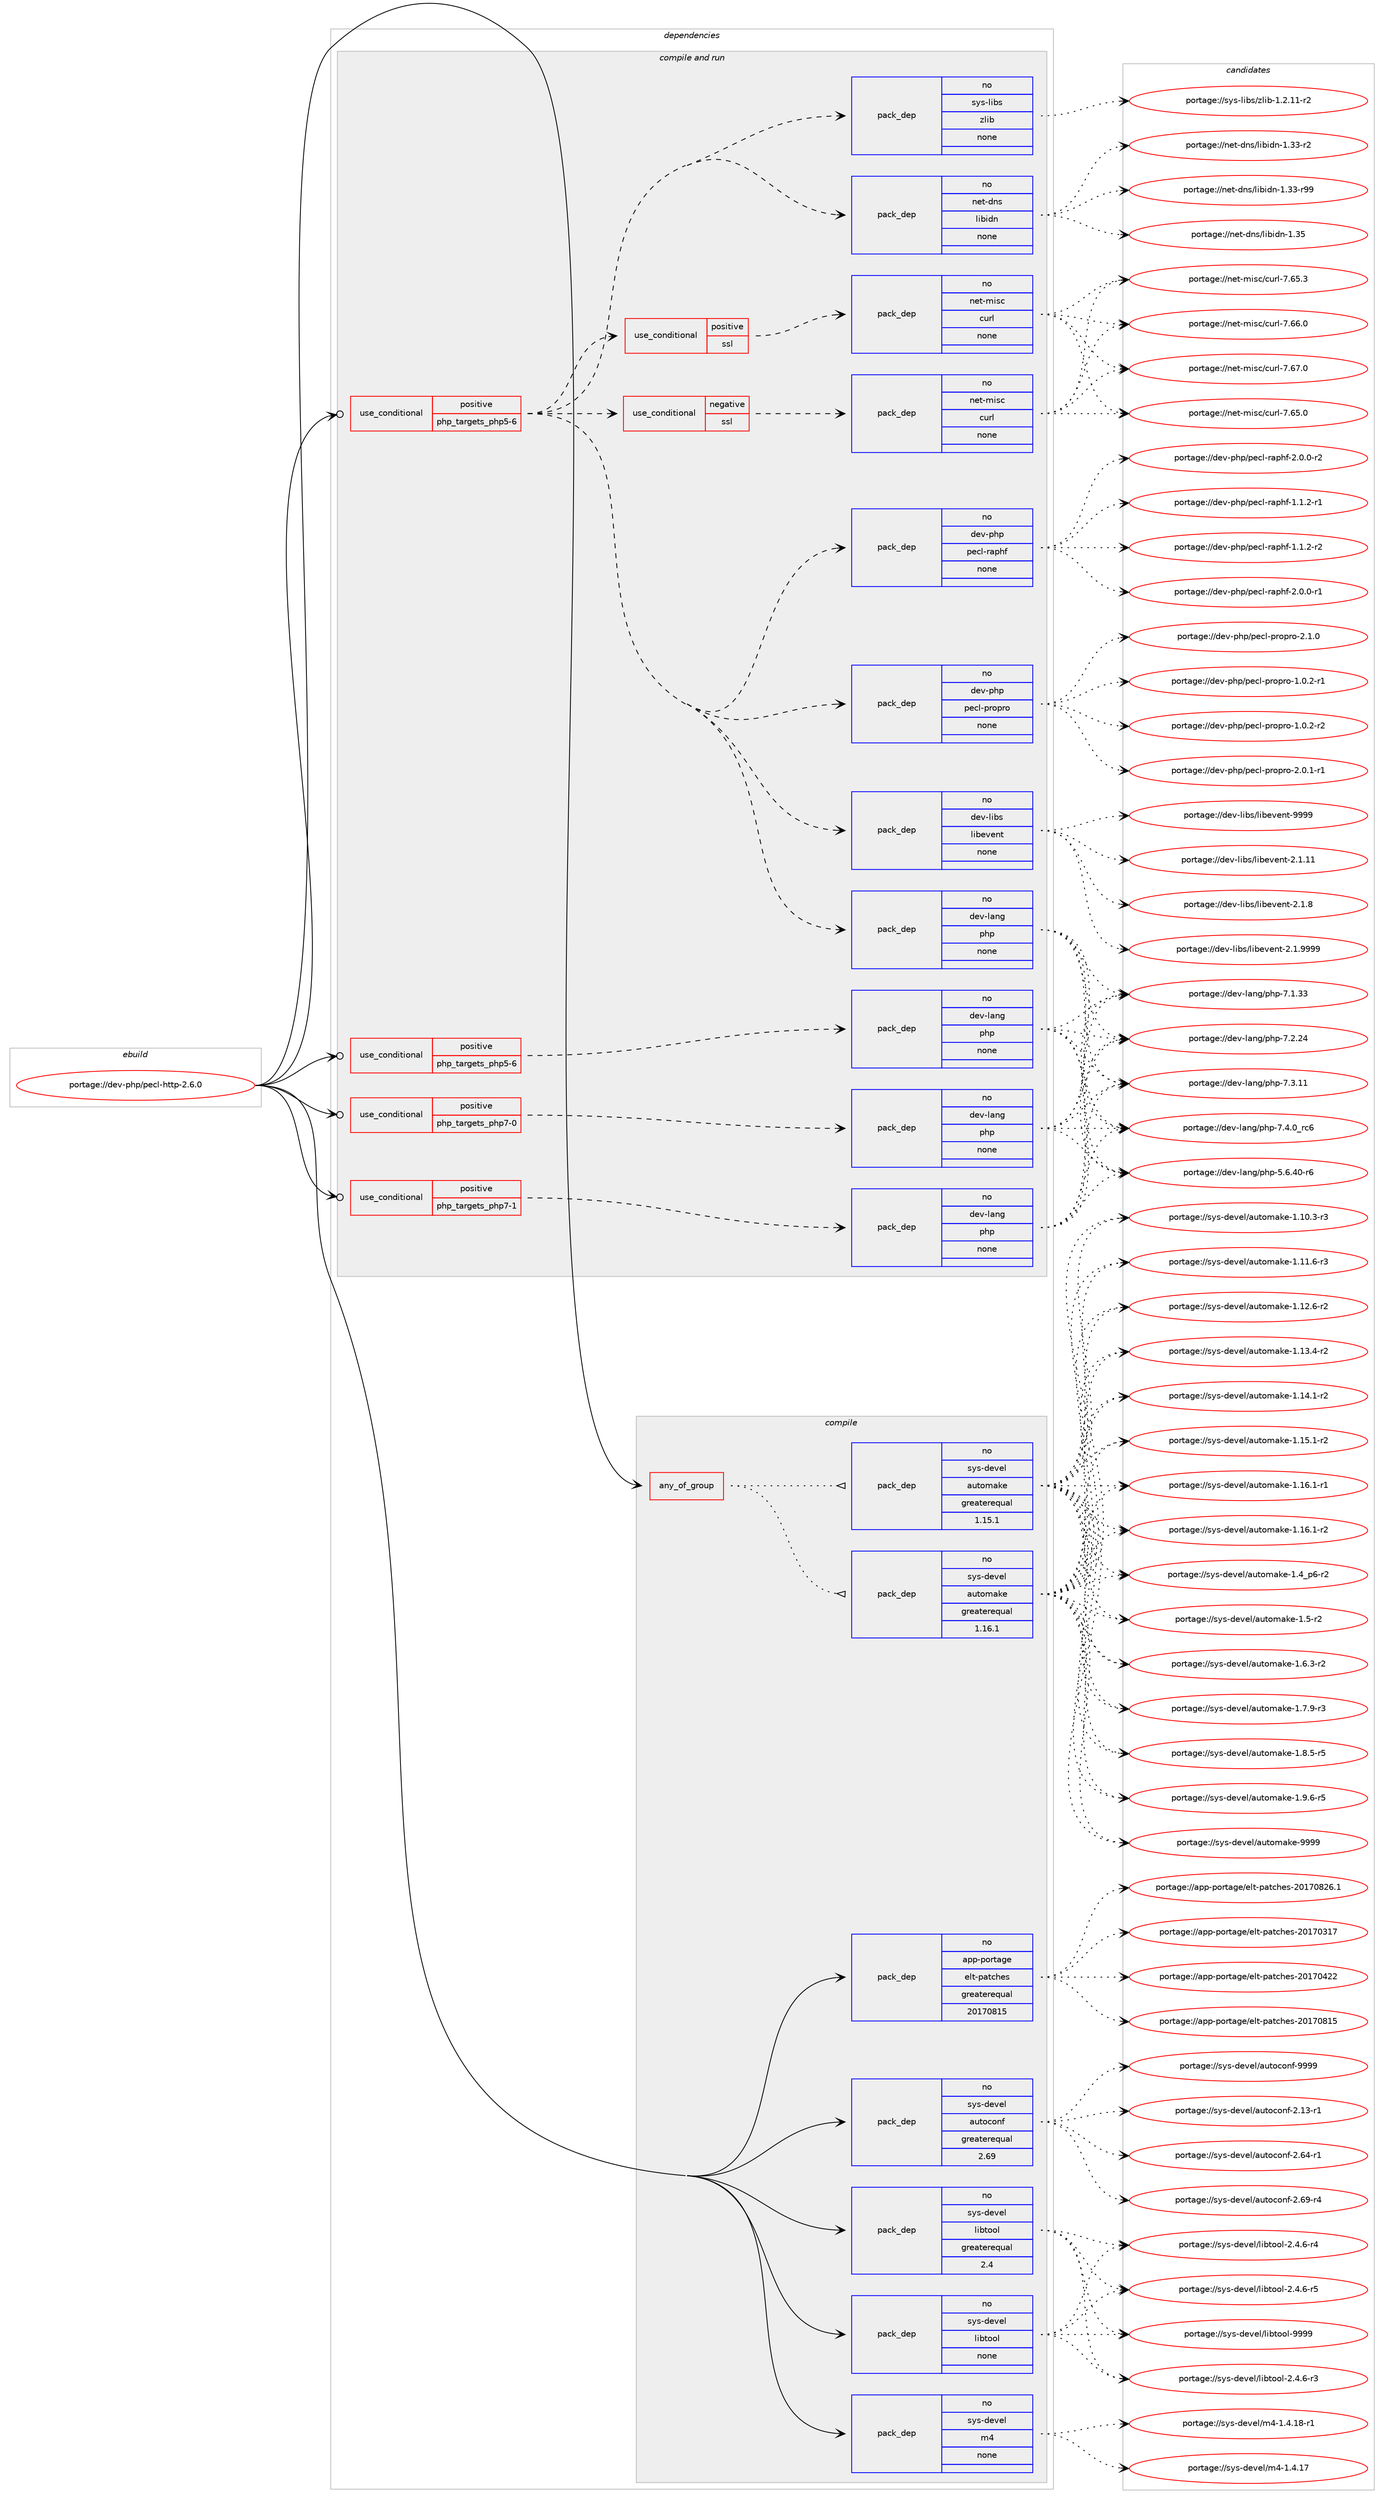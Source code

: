 digraph prolog {

# *************
# Graph options
# *************

newrank=true;
concentrate=true;
compound=true;
graph [rankdir=LR,fontname=Helvetica,fontsize=10,ranksep=1.5];#, ranksep=2.5, nodesep=0.2];
edge  [arrowhead=vee];
node  [fontname=Helvetica,fontsize=10];

# **********
# The ebuild
# **********

subgraph cluster_leftcol {
color=gray;
rank=same;
label=<<i>ebuild</i>>;
id [label="portage://dev-php/pecl-http-2.6.0", color=red, width=4, href="../dev-php/pecl-http-2.6.0.svg"];
}

# ****************
# The dependencies
# ****************

subgraph cluster_midcol {
color=gray;
label=<<i>dependencies</i>>;
subgraph cluster_compile {
fillcolor="#eeeeee";
style=filled;
label=<<i>compile</i>>;
subgraph any3159 {
dependency124972 [label=<<TABLE BORDER="0" CELLBORDER="1" CELLSPACING="0" CELLPADDING="4"><TR><TD CELLPADDING="10">any_of_group</TD></TR></TABLE>>, shape=none, color=red];subgraph pack97571 {
dependency124973 [label=<<TABLE BORDER="0" CELLBORDER="1" CELLSPACING="0" CELLPADDING="4" WIDTH="220"><TR><TD ROWSPAN="6" CELLPADDING="30">pack_dep</TD></TR><TR><TD WIDTH="110">no</TD></TR><TR><TD>sys-devel</TD></TR><TR><TD>automake</TD></TR><TR><TD>greaterequal</TD></TR><TR><TD>1.16.1</TD></TR></TABLE>>, shape=none, color=blue];
}
dependency124972:e -> dependency124973:w [weight=20,style="dotted",arrowhead="oinv"];
subgraph pack97572 {
dependency124974 [label=<<TABLE BORDER="0" CELLBORDER="1" CELLSPACING="0" CELLPADDING="4" WIDTH="220"><TR><TD ROWSPAN="6" CELLPADDING="30">pack_dep</TD></TR><TR><TD WIDTH="110">no</TD></TR><TR><TD>sys-devel</TD></TR><TR><TD>automake</TD></TR><TR><TD>greaterequal</TD></TR><TR><TD>1.15.1</TD></TR></TABLE>>, shape=none, color=blue];
}
dependency124972:e -> dependency124974:w [weight=20,style="dotted",arrowhead="oinv"];
}
id:e -> dependency124972:w [weight=20,style="solid",arrowhead="vee"];
subgraph pack97573 {
dependency124975 [label=<<TABLE BORDER="0" CELLBORDER="1" CELLSPACING="0" CELLPADDING="4" WIDTH="220"><TR><TD ROWSPAN="6" CELLPADDING="30">pack_dep</TD></TR><TR><TD WIDTH="110">no</TD></TR><TR><TD>app-portage</TD></TR><TR><TD>elt-patches</TD></TR><TR><TD>greaterequal</TD></TR><TR><TD>20170815</TD></TR></TABLE>>, shape=none, color=blue];
}
id:e -> dependency124975:w [weight=20,style="solid",arrowhead="vee"];
subgraph pack97574 {
dependency124976 [label=<<TABLE BORDER="0" CELLBORDER="1" CELLSPACING="0" CELLPADDING="4" WIDTH="220"><TR><TD ROWSPAN="6" CELLPADDING="30">pack_dep</TD></TR><TR><TD WIDTH="110">no</TD></TR><TR><TD>sys-devel</TD></TR><TR><TD>autoconf</TD></TR><TR><TD>greaterequal</TD></TR><TR><TD>2.69</TD></TR></TABLE>>, shape=none, color=blue];
}
id:e -> dependency124976:w [weight=20,style="solid",arrowhead="vee"];
subgraph pack97575 {
dependency124977 [label=<<TABLE BORDER="0" CELLBORDER="1" CELLSPACING="0" CELLPADDING="4" WIDTH="220"><TR><TD ROWSPAN="6" CELLPADDING="30">pack_dep</TD></TR><TR><TD WIDTH="110">no</TD></TR><TR><TD>sys-devel</TD></TR><TR><TD>libtool</TD></TR><TR><TD>greaterequal</TD></TR><TR><TD>2.4</TD></TR></TABLE>>, shape=none, color=blue];
}
id:e -> dependency124977:w [weight=20,style="solid",arrowhead="vee"];
subgraph pack97576 {
dependency124978 [label=<<TABLE BORDER="0" CELLBORDER="1" CELLSPACING="0" CELLPADDING="4" WIDTH="220"><TR><TD ROWSPAN="6" CELLPADDING="30">pack_dep</TD></TR><TR><TD WIDTH="110">no</TD></TR><TR><TD>sys-devel</TD></TR><TR><TD>libtool</TD></TR><TR><TD>none</TD></TR><TR><TD></TD></TR></TABLE>>, shape=none, color=blue];
}
id:e -> dependency124978:w [weight=20,style="solid",arrowhead="vee"];
subgraph pack97577 {
dependency124979 [label=<<TABLE BORDER="0" CELLBORDER="1" CELLSPACING="0" CELLPADDING="4" WIDTH="220"><TR><TD ROWSPAN="6" CELLPADDING="30">pack_dep</TD></TR><TR><TD WIDTH="110">no</TD></TR><TR><TD>sys-devel</TD></TR><TR><TD>m4</TD></TR><TR><TD>none</TD></TR><TR><TD></TD></TR></TABLE>>, shape=none, color=blue];
}
id:e -> dependency124979:w [weight=20,style="solid",arrowhead="vee"];
}
subgraph cluster_compileandrun {
fillcolor="#eeeeee";
style=filled;
label=<<i>compile and run</i>>;
subgraph cond24175 {
dependency124980 [label=<<TABLE BORDER="0" CELLBORDER="1" CELLSPACING="0" CELLPADDING="4"><TR><TD ROWSPAN="3" CELLPADDING="10">use_conditional</TD></TR><TR><TD>positive</TD></TR><TR><TD>php_targets_php5-6</TD></TR></TABLE>>, shape=none, color=red];
subgraph pack97578 {
dependency124981 [label=<<TABLE BORDER="0" CELLBORDER="1" CELLSPACING="0" CELLPADDING="4" WIDTH="220"><TR><TD ROWSPAN="6" CELLPADDING="30">pack_dep</TD></TR><TR><TD WIDTH="110">no</TD></TR><TR><TD>dev-lang</TD></TR><TR><TD>php</TD></TR><TR><TD>none</TD></TR><TR><TD></TD></TR></TABLE>>, shape=none, color=blue];
}
dependency124980:e -> dependency124981:w [weight=20,style="dashed",arrowhead="vee"];
}
id:e -> dependency124980:w [weight=20,style="solid",arrowhead="odotvee"];
subgraph cond24176 {
dependency124982 [label=<<TABLE BORDER="0" CELLBORDER="1" CELLSPACING="0" CELLPADDING="4"><TR><TD ROWSPAN="3" CELLPADDING="10">use_conditional</TD></TR><TR><TD>positive</TD></TR><TR><TD>php_targets_php5-6</TD></TR></TABLE>>, shape=none, color=red];
subgraph pack97579 {
dependency124983 [label=<<TABLE BORDER="0" CELLBORDER="1" CELLSPACING="0" CELLPADDING="4" WIDTH="220"><TR><TD ROWSPAN="6" CELLPADDING="30">pack_dep</TD></TR><TR><TD WIDTH="110">no</TD></TR><TR><TD>dev-libs</TD></TR><TR><TD>libevent</TD></TR><TR><TD>none</TD></TR><TR><TD></TD></TR></TABLE>>, shape=none, color=blue];
}
dependency124982:e -> dependency124983:w [weight=20,style="dashed",arrowhead="vee"];
subgraph pack97580 {
dependency124984 [label=<<TABLE BORDER="0" CELLBORDER="1" CELLSPACING="0" CELLPADDING="4" WIDTH="220"><TR><TD ROWSPAN="6" CELLPADDING="30">pack_dep</TD></TR><TR><TD WIDTH="110">no</TD></TR><TR><TD>dev-php</TD></TR><TR><TD>pecl-propro</TD></TR><TR><TD>none</TD></TR><TR><TD></TD></TR></TABLE>>, shape=none, color=blue];
}
dependency124982:e -> dependency124984:w [weight=20,style="dashed",arrowhead="vee"];
subgraph pack97581 {
dependency124985 [label=<<TABLE BORDER="0" CELLBORDER="1" CELLSPACING="0" CELLPADDING="4" WIDTH="220"><TR><TD ROWSPAN="6" CELLPADDING="30">pack_dep</TD></TR><TR><TD WIDTH="110">no</TD></TR><TR><TD>dev-php</TD></TR><TR><TD>pecl-raphf</TD></TR><TR><TD>none</TD></TR><TR><TD></TD></TR></TABLE>>, shape=none, color=blue];
}
dependency124982:e -> dependency124985:w [weight=20,style="dashed",arrowhead="vee"];
subgraph pack97582 {
dependency124986 [label=<<TABLE BORDER="0" CELLBORDER="1" CELLSPACING="0" CELLPADDING="4" WIDTH="220"><TR><TD ROWSPAN="6" CELLPADDING="30">pack_dep</TD></TR><TR><TD WIDTH="110">no</TD></TR><TR><TD>net-dns</TD></TR><TR><TD>libidn</TD></TR><TR><TD>none</TD></TR><TR><TD></TD></TR></TABLE>>, shape=none, color=blue];
}
dependency124982:e -> dependency124986:w [weight=20,style="dashed",arrowhead="vee"];
subgraph pack97583 {
dependency124987 [label=<<TABLE BORDER="0" CELLBORDER="1" CELLSPACING="0" CELLPADDING="4" WIDTH="220"><TR><TD ROWSPAN="6" CELLPADDING="30">pack_dep</TD></TR><TR><TD WIDTH="110">no</TD></TR><TR><TD>sys-libs</TD></TR><TR><TD>zlib</TD></TR><TR><TD>none</TD></TR><TR><TD></TD></TR></TABLE>>, shape=none, color=blue];
}
dependency124982:e -> dependency124987:w [weight=20,style="dashed",arrowhead="vee"];
subgraph cond24177 {
dependency124988 [label=<<TABLE BORDER="0" CELLBORDER="1" CELLSPACING="0" CELLPADDING="4"><TR><TD ROWSPAN="3" CELLPADDING="10">use_conditional</TD></TR><TR><TD>positive</TD></TR><TR><TD>ssl</TD></TR></TABLE>>, shape=none, color=red];
subgraph pack97584 {
dependency124989 [label=<<TABLE BORDER="0" CELLBORDER="1" CELLSPACING="0" CELLPADDING="4" WIDTH="220"><TR><TD ROWSPAN="6" CELLPADDING="30">pack_dep</TD></TR><TR><TD WIDTH="110">no</TD></TR><TR><TD>net-misc</TD></TR><TR><TD>curl</TD></TR><TR><TD>none</TD></TR><TR><TD></TD></TR></TABLE>>, shape=none, color=blue];
}
dependency124988:e -> dependency124989:w [weight=20,style="dashed",arrowhead="vee"];
}
dependency124982:e -> dependency124988:w [weight=20,style="dashed",arrowhead="vee"];
subgraph cond24178 {
dependency124990 [label=<<TABLE BORDER="0" CELLBORDER="1" CELLSPACING="0" CELLPADDING="4"><TR><TD ROWSPAN="3" CELLPADDING="10">use_conditional</TD></TR><TR><TD>negative</TD></TR><TR><TD>ssl</TD></TR></TABLE>>, shape=none, color=red];
subgraph pack97585 {
dependency124991 [label=<<TABLE BORDER="0" CELLBORDER="1" CELLSPACING="0" CELLPADDING="4" WIDTH="220"><TR><TD ROWSPAN="6" CELLPADDING="30">pack_dep</TD></TR><TR><TD WIDTH="110">no</TD></TR><TR><TD>net-misc</TD></TR><TR><TD>curl</TD></TR><TR><TD>none</TD></TR><TR><TD></TD></TR></TABLE>>, shape=none, color=blue];
}
dependency124990:e -> dependency124991:w [weight=20,style="dashed",arrowhead="vee"];
}
dependency124982:e -> dependency124990:w [weight=20,style="dashed",arrowhead="vee"];
subgraph pack97586 {
dependency124992 [label=<<TABLE BORDER="0" CELLBORDER="1" CELLSPACING="0" CELLPADDING="4" WIDTH="220"><TR><TD ROWSPAN="6" CELLPADDING="30">pack_dep</TD></TR><TR><TD WIDTH="110">no</TD></TR><TR><TD>dev-lang</TD></TR><TR><TD>php</TD></TR><TR><TD>none</TD></TR><TR><TD></TD></TR></TABLE>>, shape=none, color=blue];
}
dependency124982:e -> dependency124992:w [weight=20,style="dashed",arrowhead="vee"];
}
id:e -> dependency124982:w [weight=20,style="solid",arrowhead="odotvee"];
subgraph cond24179 {
dependency124993 [label=<<TABLE BORDER="0" CELLBORDER="1" CELLSPACING="0" CELLPADDING="4"><TR><TD ROWSPAN="3" CELLPADDING="10">use_conditional</TD></TR><TR><TD>positive</TD></TR><TR><TD>php_targets_php7-0</TD></TR></TABLE>>, shape=none, color=red];
subgraph pack97587 {
dependency124994 [label=<<TABLE BORDER="0" CELLBORDER="1" CELLSPACING="0" CELLPADDING="4" WIDTH="220"><TR><TD ROWSPAN="6" CELLPADDING="30">pack_dep</TD></TR><TR><TD WIDTH="110">no</TD></TR><TR><TD>dev-lang</TD></TR><TR><TD>php</TD></TR><TR><TD>none</TD></TR><TR><TD></TD></TR></TABLE>>, shape=none, color=blue];
}
dependency124993:e -> dependency124994:w [weight=20,style="dashed",arrowhead="vee"];
}
id:e -> dependency124993:w [weight=20,style="solid",arrowhead="odotvee"];
subgraph cond24180 {
dependency124995 [label=<<TABLE BORDER="0" CELLBORDER="1" CELLSPACING="0" CELLPADDING="4"><TR><TD ROWSPAN="3" CELLPADDING="10">use_conditional</TD></TR><TR><TD>positive</TD></TR><TR><TD>php_targets_php7-1</TD></TR></TABLE>>, shape=none, color=red];
subgraph pack97588 {
dependency124996 [label=<<TABLE BORDER="0" CELLBORDER="1" CELLSPACING="0" CELLPADDING="4" WIDTH="220"><TR><TD ROWSPAN="6" CELLPADDING="30">pack_dep</TD></TR><TR><TD WIDTH="110">no</TD></TR><TR><TD>dev-lang</TD></TR><TR><TD>php</TD></TR><TR><TD>none</TD></TR><TR><TD></TD></TR></TABLE>>, shape=none, color=blue];
}
dependency124995:e -> dependency124996:w [weight=20,style="dashed",arrowhead="vee"];
}
id:e -> dependency124995:w [weight=20,style="solid",arrowhead="odotvee"];
}
subgraph cluster_run {
fillcolor="#eeeeee";
style=filled;
label=<<i>run</i>>;
}
}

# **************
# The candidates
# **************

subgraph cluster_choices {
rank=same;
color=gray;
label=<<i>candidates</i>>;

subgraph choice97571 {
color=black;
nodesep=1;
choiceportage11512111545100101118101108479711711611110997107101454946494846514511451 [label="portage://sys-devel/automake-1.10.3-r3", color=red, width=4,href="../sys-devel/automake-1.10.3-r3.svg"];
choiceportage11512111545100101118101108479711711611110997107101454946494946544511451 [label="portage://sys-devel/automake-1.11.6-r3", color=red, width=4,href="../sys-devel/automake-1.11.6-r3.svg"];
choiceportage11512111545100101118101108479711711611110997107101454946495046544511450 [label="portage://sys-devel/automake-1.12.6-r2", color=red, width=4,href="../sys-devel/automake-1.12.6-r2.svg"];
choiceportage11512111545100101118101108479711711611110997107101454946495146524511450 [label="portage://sys-devel/automake-1.13.4-r2", color=red, width=4,href="../sys-devel/automake-1.13.4-r2.svg"];
choiceportage11512111545100101118101108479711711611110997107101454946495246494511450 [label="portage://sys-devel/automake-1.14.1-r2", color=red, width=4,href="../sys-devel/automake-1.14.1-r2.svg"];
choiceportage11512111545100101118101108479711711611110997107101454946495346494511450 [label="portage://sys-devel/automake-1.15.1-r2", color=red, width=4,href="../sys-devel/automake-1.15.1-r2.svg"];
choiceportage11512111545100101118101108479711711611110997107101454946495446494511449 [label="portage://sys-devel/automake-1.16.1-r1", color=red, width=4,href="../sys-devel/automake-1.16.1-r1.svg"];
choiceportage11512111545100101118101108479711711611110997107101454946495446494511450 [label="portage://sys-devel/automake-1.16.1-r2", color=red, width=4,href="../sys-devel/automake-1.16.1-r2.svg"];
choiceportage115121115451001011181011084797117116111109971071014549465295112544511450 [label="portage://sys-devel/automake-1.4_p6-r2", color=red, width=4,href="../sys-devel/automake-1.4_p6-r2.svg"];
choiceportage11512111545100101118101108479711711611110997107101454946534511450 [label="portage://sys-devel/automake-1.5-r2", color=red, width=4,href="../sys-devel/automake-1.5-r2.svg"];
choiceportage115121115451001011181011084797117116111109971071014549465446514511450 [label="portage://sys-devel/automake-1.6.3-r2", color=red, width=4,href="../sys-devel/automake-1.6.3-r2.svg"];
choiceportage115121115451001011181011084797117116111109971071014549465546574511451 [label="portage://sys-devel/automake-1.7.9-r3", color=red, width=4,href="../sys-devel/automake-1.7.9-r3.svg"];
choiceportage115121115451001011181011084797117116111109971071014549465646534511453 [label="portage://sys-devel/automake-1.8.5-r5", color=red, width=4,href="../sys-devel/automake-1.8.5-r5.svg"];
choiceportage115121115451001011181011084797117116111109971071014549465746544511453 [label="portage://sys-devel/automake-1.9.6-r5", color=red, width=4,href="../sys-devel/automake-1.9.6-r5.svg"];
choiceportage115121115451001011181011084797117116111109971071014557575757 [label="portage://sys-devel/automake-9999", color=red, width=4,href="../sys-devel/automake-9999.svg"];
dependency124973:e -> choiceportage11512111545100101118101108479711711611110997107101454946494846514511451:w [style=dotted,weight="100"];
dependency124973:e -> choiceportage11512111545100101118101108479711711611110997107101454946494946544511451:w [style=dotted,weight="100"];
dependency124973:e -> choiceportage11512111545100101118101108479711711611110997107101454946495046544511450:w [style=dotted,weight="100"];
dependency124973:e -> choiceportage11512111545100101118101108479711711611110997107101454946495146524511450:w [style=dotted,weight="100"];
dependency124973:e -> choiceportage11512111545100101118101108479711711611110997107101454946495246494511450:w [style=dotted,weight="100"];
dependency124973:e -> choiceportage11512111545100101118101108479711711611110997107101454946495346494511450:w [style=dotted,weight="100"];
dependency124973:e -> choiceportage11512111545100101118101108479711711611110997107101454946495446494511449:w [style=dotted,weight="100"];
dependency124973:e -> choiceportage11512111545100101118101108479711711611110997107101454946495446494511450:w [style=dotted,weight="100"];
dependency124973:e -> choiceportage115121115451001011181011084797117116111109971071014549465295112544511450:w [style=dotted,weight="100"];
dependency124973:e -> choiceportage11512111545100101118101108479711711611110997107101454946534511450:w [style=dotted,weight="100"];
dependency124973:e -> choiceportage115121115451001011181011084797117116111109971071014549465446514511450:w [style=dotted,weight="100"];
dependency124973:e -> choiceportage115121115451001011181011084797117116111109971071014549465546574511451:w [style=dotted,weight="100"];
dependency124973:e -> choiceportage115121115451001011181011084797117116111109971071014549465646534511453:w [style=dotted,weight="100"];
dependency124973:e -> choiceportage115121115451001011181011084797117116111109971071014549465746544511453:w [style=dotted,weight="100"];
dependency124973:e -> choiceportage115121115451001011181011084797117116111109971071014557575757:w [style=dotted,weight="100"];
}
subgraph choice97572 {
color=black;
nodesep=1;
choiceportage11512111545100101118101108479711711611110997107101454946494846514511451 [label="portage://sys-devel/automake-1.10.3-r3", color=red, width=4,href="../sys-devel/automake-1.10.3-r3.svg"];
choiceportage11512111545100101118101108479711711611110997107101454946494946544511451 [label="portage://sys-devel/automake-1.11.6-r3", color=red, width=4,href="../sys-devel/automake-1.11.6-r3.svg"];
choiceportage11512111545100101118101108479711711611110997107101454946495046544511450 [label="portage://sys-devel/automake-1.12.6-r2", color=red, width=4,href="../sys-devel/automake-1.12.6-r2.svg"];
choiceportage11512111545100101118101108479711711611110997107101454946495146524511450 [label="portage://sys-devel/automake-1.13.4-r2", color=red, width=4,href="../sys-devel/automake-1.13.4-r2.svg"];
choiceportage11512111545100101118101108479711711611110997107101454946495246494511450 [label="portage://sys-devel/automake-1.14.1-r2", color=red, width=4,href="../sys-devel/automake-1.14.1-r2.svg"];
choiceportage11512111545100101118101108479711711611110997107101454946495346494511450 [label="portage://sys-devel/automake-1.15.1-r2", color=red, width=4,href="../sys-devel/automake-1.15.1-r2.svg"];
choiceportage11512111545100101118101108479711711611110997107101454946495446494511449 [label="portage://sys-devel/automake-1.16.1-r1", color=red, width=4,href="../sys-devel/automake-1.16.1-r1.svg"];
choiceportage11512111545100101118101108479711711611110997107101454946495446494511450 [label="portage://sys-devel/automake-1.16.1-r2", color=red, width=4,href="../sys-devel/automake-1.16.1-r2.svg"];
choiceportage115121115451001011181011084797117116111109971071014549465295112544511450 [label="portage://sys-devel/automake-1.4_p6-r2", color=red, width=4,href="../sys-devel/automake-1.4_p6-r2.svg"];
choiceportage11512111545100101118101108479711711611110997107101454946534511450 [label="portage://sys-devel/automake-1.5-r2", color=red, width=4,href="../sys-devel/automake-1.5-r2.svg"];
choiceportage115121115451001011181011084797117116111109971071014549465446514511450 [label="portage://sys-devel/automake-1.6.3-r2", color=red, width=4,href="../sys-devel/automake-1.6.3-r2.svg"];
choiceportage115121115451001011181011084797117116111109971071014549465546574511451 [label="portage://sys-devel/automake-1.7.9-r3", color=red, width=4,href="../sys-devel/automake-1.7.9-r3.svg"];
choiceportage115121115451001011181011084797117116111109971071014549465646534511453 [label="portage://sys-devel/automake-1.8.5-r5", color=red, width=4,href="../sys-devel/automake-1.8.5-r5.svg"];
choiceportage115121115451001011181011084797117116111109971071014549465746544511453 [label="portage://sys-devel/automake-1.9.6-r5", color=red, width=4,href="../sys-devel/automake-1.9.6-r5.svg"];
choiceportage115121115451001011181011084797117116111109971071014557575757 [label="portage://sys-devel/automake-9999", color=red, width=4,href="../sys-devel/automake-9999.svg"];
dependency124974:e -> choiceportage11512111545100101118101108479711711611110997107101454946494846514511451:w [style=dotted,weight="100"];
dependency124974:e -> choiceportage11512111545100101118101108479711711611110997107101454946494946544511451:w [style=dotted,weight="100"];
dependency124974:e -> choiceportage11512111545100101118101108479711711611110997107101454946495046544511450:w [style=dotted,weight="100"];
dependency124974:e -> choiceportage11512111545100101118101108479711711611110997107101454946495146524511450:w [style=dotted,weight="100"];
dependency124974:e -> choiceportage11512111545100101118101108479711711611110997107101454946495246494511450:w [style=dotted,weight="100"];
dependency124974:e -> choiceportage11512111545100101118101108479711711611110997107101454946495346494511450:w [style=dotted,weight="100"];
dependency124974:e -> choiceportage11512111545100101118101108479711711611110997107101454946495446494511449:w [style=dotted,weight="100"];
dependency124974:e -> choiceportage11512111545100101118101108479711711611110997107101454946495446494511450:w [style=dotted,weight="100"];
dependency124974:e -> choiceportage115121115451001011181011084797117116111109971071014549465295112544511450:w [style=dotted,weight="100"];
dependency124974:e -> choiceportage11512111545100101118101108479711711611110997107101454946534511450:w [style=dotted,weight="100"];
dependency124974:e -> choiceportage115121115451001011181011084797117116111109971071014549465446514511450:w [style=dotted,weight="100"];
dependency124974:e -> choiceportage115121115451001011181011084797117116111109971071014549465546574511451:w [style=dotted,weight="100"];
dependency124974:e -> choiceportage115121115451001011181011084797117116111109971071014549465646534511453:w [style=dotted,weight="100"];
dependency124974:e -> choiceportage115121115451001011181011084797117116111109971071014549465746544511453:w [style=dotted,weight="100"];
dependency124974:e -> choiceportage115121115451001011181011084797117116111109971071014557575757:w [style=dotted,weight="100"];
}
subgraph choice97573 {
color=black;
nodesep=1;
choiceportage97112112451121111141169710310147101108116451129711699104101115455048495548514955 [label="portage://app-portage/elt-patches-20170317", color=red, width=4,href="../app-portage/elt-patches-20170317.svg"];
choiceportage97112112451121111141169710310147101108116451129711699104101115455048495548525050 [label="portage://app-portage/elt-patches-20170422", color=red, width=4,href="../app-portage/elt-patches-20170422.svg"];
choiceportage97112112451121111141169710310147101108116451129711699104101115455048495548564953 [label="portage://app-portage/elt-patches-20170815", color=red, width=4,href="../app-portage/elt-patches-20170815.svg"];
choiceportage971121124511211111411697103101471011081164511297116991041011154550484955485650544649 [label="portage://app-portage/elt-patches-20170826.1", color=red, width=4,href="../app-portage/elt-patches-20170826.1.svg"];
dependency124975:e -> choiceportage97112112451121111141169710310147101108116451129711699104101115455048495548514955:w [style=dotted,weight="100"];
dependency124975:e -> choiceportage97112112451121111141169710310147101108116451129711699104101115455048495548525050:w [style=dotted,weight="100"];
dependency124975:e -> choiceportage97112112451121111141169710310147101108116451129711699104101115455048495548564953:w [style=dotted,weight="100"];
dependency124975:e -> choiceportage971121124511211111411697103101471011081164511297116991041011154550484955485650544649:w [style=dotted,weight="100"];
}
subgraph choice97574 {
color=black;
nodesep=1;
choiceportage1151211154510010111810110847971171161119911111010245504649514511449 [label="portage://sys-devel/autoconf-2.13-r1", color=red, width=4,href="../sys-devel/autoconf-2.13-r1.svg"];
choiceportage1151211154510010111810110847971171161119911111010245504654524511449 [label="portage://sys-devel/autoconf-2.64-r1", color=red, width=4,href="../sys-devel/autoconf-2.64-r1.svg"];
choiceportage1151211154510010111810110847971171161119911111010245504654574511452 [label="portage://sys-devel/autoconf-2.69-r4", color=red, width=4,href="../sys-devel/autoconf-2.69-r4.svg"];
choiceportage115121115451001011181011084797117116111991111101024557575757 [label="portage://sys-devel/autoconf-9999", color=red, width=4,href="../sys-devel/autoconf-9999.svg"];
dependency124976:e -> choiceportage1151211154510010111810110847971171161119911111010245504649514511449:w [style=dotted,weight="100"];
dependency124976:e -> choiceportage1151211154510010111810110847971171161119911111010245504654524511449:w [style=dotted,weight="100"];
dependency124976:e -> choiceportage1151211154510010111810110847971171161119911111010245504654574511452:w [style=dotted,weight="100"];
dependency124976:e -> choiceportage115121115451001011181011084797117116111991111101024557575757:w [style=dotted,weight="100"];
}
subgraph choice97575 {
color=black;
nodesep=1;
choiceportage1151211154510010111810110847108105981161111111084550465246544511451 [label="portage://sys-devel/libtool-2.4.6-r3", color=red, width=4,href="../sys-devel/libtool-2.4.6-r3.svg"];
choiceportage1151211154510010111810110847108105981161111111084550465246544511452 [label="portage://sys-devel/libtool-2.4.6-r4", color=red, width=4,href="../sys-devel/libtool-2.4.6-r4.svg"];
choiceportage1151211154510010111810110847108105981161111111084550465246544511453 [label="portage://sys-devel/libtool-2.4.6-r5", color=red, width=4,href="../sys-devel/libtool-2.4.6-r5.svg"];
choiceportage1151211154510010111810110847108105981161111111084557575757 [label="portage://sys-devel/libtool-9999", color=red, width=4,href="../sys-devel/libtool-9999.svg"];
dependency124977:e -> choiceportage1151211154510010111810110847108105981161111111084550465246544511451:w [style=dotted,weight="100"];
dependency124977:e -> choiceportage1151211154510010111810110847108105981161111111084550465246544511452:w [style=dotted,weight="100"];
dependency124977:e -> choiceportage1151211154510010111810110847108105981161111111084550465246544511453:w [style=dotted,weight="100"];
dependency124977:e -> choiceportage1151211154510010111810110847108105981161111111084557575757:w [style=dotted,weight="100"];
}
subgraph choice97576 {
color=black;
nodesep=1;
choiceportage1151211154510010111810110847108105981161111111084550465246544511451 [label="portage://sys-devel/libtool-2.4.6-r3", color=red, width=4,href="../sys-devel/libtool-2.4.6-r3.svg"];
choiceportage1151211154510010111810110847108105981161111111084550465246544511452 [label="portage://sys-devel/libtool-2.4.6-r4", color=red, width=4,href="../sys-devel/libtool-2.4.6-r4.svg"];
choiceportage1151211154510010111810110847108105981161111111084550465246544511453 [label="portage://sys-devel/libtool-2.4.6-r5", color=red, width=4,href="../sys-devel/libtool-2.4.6-r5.svg"];
choiceportage1151211154510010111810110847108105981161111111084557575757 [label="portage://sys-devel/libtool-9999", color=red, width=4,href="../sys-devel/libtool-9999.svg"];
dependency124978:e -> choiceportage1151211154510010111810110847108105981161111111084550465246544511451:w [style=dotted,weight="100"];
dependency124978:e -> choiceportage1151211154510010111810110847108105981161111111084550465246544511452:w [style=dotted,weight="100"];
dependency124978:e -> choiceportage1151211154510010111810110847108105981161111111084550465246544511453:w [style=dotted,weight="100"];
dependency124978:e -> choiceportage1151211154510010111810110847108105981161111111084557575757:w [style=dotted,weight="100"];
}
subgraph choice97577 {
color=black;
nodesep=1;
choiceportage11512111545100101118101108471095245494652464955 [label="portage://sys-devel/m4-1.4.17", color=red, width=4,href="../sys-devel/m4-1.4.17.svg"];
choiceportage115121115451001011181011084710952454946524649564511449 [label="portage://sys-devel/m4-1.4.18-r1", color=red, width=4,href="../sys-devel/m4-1.4.18-r1.svg"];
dependency124979:e -> choiceportage11512111545100101118101108471095245494652464955:w [style=dotted,weight="100"];
dependency124979:e -> choiceportage115121115451001011181011084710952454946524649564511449:w [style=dotted,weight="100"];
}
subgraph choice97578 {
color=black;
nodesep=1;
choiceportage100101118451089711010347112104112455346544652484511454 [label="portage://dev-lang/php-5.6.40-r6", color=red, width=4,href="../dev-lang/php-5.6.40-r6.svg"];
choiceportage10010111845108971101034711210411245554649465151 [label="portage://dev-lang/php-7.1.33", color=red, width=4,href="../dev-lang/php-7.1.33.svg"];
choiceportage10010111845108971101034711210411245554650465052 [label="portage://dev-lang/php-7.2.24", color=red, width=4,href="../dev-lang/php-7.2.24.svg"];
choiceportage10010111845108971101034711210411245554651464949 [label="portage://dev-lang/php-7.3.11", color=red, width=4,href="../dev-lang/php-7.3.11.svg"];
choiceportage100101118451089711010347112104112455546524648951149954 [label="portage://dev-lang/php-7.4.0_rc6", color=red, width=4,href="../dev-lang/php-7.4.0_rc6.svg"];
dependency124981:e -> choiceportage100101118451089711010347112104112455346544652484511454:w [style=dotted,weight="100"];
dependency124981:e -> choiceportage10010111845108971101034711210411245554649465151:w [style=dotted,weight="100"];
dependency124981:e -> choiceportage10010111845108971101034711210411245554650465052:w [style=dotted,weight="100"];
dependency124981:e -> choiceportage10010111845108971101034711210411245554651464949:w [style=dotted,weight="100"];
dependency124981:e -> choiceportage100101118451089711010347112104112455546524648951149954:w [style=dotted,weight="100"];
}
subgraph choice97579 {
color=black;
nodesep=1;
choiceportage1001011184510810598115471081059810111810111011645504649464949 [label="portage://dev-libs/libevent-2.1.11", color=red, width=4,href="../dev-libs/libevent-2.1.11.svg"];
choiceportage10010111845108105981154710810598101118101110116455046494656 [label="portage://dev-libs/libevent-2.1.8", color=red, width=4,href="../dev-libs/libevent-2.1.8.svg"];
choiceportage10010111845108105981154710810598101118101110116455046494657575757 [label="portage://dev-libs/libevent-2.1.9999", color=red, width=4,href="../dev-libs/libevent-2.1.9999.svg"];
choiceportage100101118451081059811547108105981011181011101164557575757 [label="portage://dev-libs/libevent-9999", color=red, width=4,href="../dev-libs/libevent-9999.svg"];
dependency124983:e -> choiceportage1001011184510810598115471081059810111810111011645504649464949:w [style=dotted,weight="100"];
dependency124983:e -> choiceportage10010111845108105981154710810598101118101110116455046494656:w [style=dotted,weight="100"];
dependency124983:e -> choiceportage10010111845108105981154710810598101118101110116455046494657575757:w [style=dotted,weight="100"];
dependency124983:e -> choiceportage100101118451081059811547108105981011181011101164557575757:w [style=dotted,weight="100"];
}
subgraph choice97580 {
color=black;
nodesep=1;
choiceportage100101118451121041124711210199108451121141111121141114549464846504511449 [label="portage://dev-php/pecl-propro-1.0.2-r1", color=red, width=4,href="../dev-php/pecl-propro-1.0.2-r1.svg"];
choiceportage100101118451121041124711210199108451121141111121141114549464846504511450 [label="portage://dev-php/pecl-propro-1.0.2-r2", color=red, width=4,href="../dev-php/pecl-propro-1.0.2-r2.svg"];
choiceportage100101118451121041124711210199108451121141111121141114550464846494511449 [label="portage://dev-php/pecl-propro-2.0.1-r1", color=red, width=4,href="../dev-php/pecl-propro-2.0.1-r1.svg"];
choiceportage10010111845112104112471121019910845112114111112114111455046494648 [label="portage://dev-php/pecl-propro-2.1.0", color=red, width=4,href="../dev-php/pecl-propro-2.1.0.svg"];
dependency124984:e -> choiceportage100101118451121041124711210199108451121141111121141114549464846504511449:w [style=dotted,weight="100"];
dependency124984:e -> choiceportage100101118451121041124711210199108451121141111121141114549464846504511450:w [style=dotted,weight="100"];
dependency124984:e -> choiceportage100101118451121041124711210199108451121141111121141114550464846494511449:w [style=dotted,weight="100"];
dependency124984:e -> choiceportage10010111845112104112471121019910845112114111112114111455046494648:w [style=dotted,weight="100"];
}
subgraph choice97581 {
color=black;
nodesep=1;
choiceportage10010111845112104112471121019910845114971121041024549464946504511449 [label="portage://dev-php/pecl-raphf-1.1.2-r1", color=red, width=4,href="../dev-php/pecl-raphf-1.1.2-r1.svg"];
choiceportage10010111845112104112471121019910845114971121041024549464946504511450 [label="portage://dev-php/pecl-raphf-1.1.2-r2", color=red, width=4,href="../dev-php/pecl-raphf-1.1.2-r2.svg"];
choiceportage10010111845112104112471121019910845114971121041024550464846484511449 [label="portage://dev-php/pecl-raphf-2.0.0-r1", color=red, width=4,href="../dev-php/pecl-raphf-2.0.0-r1.svg"];
choiceportage10010111845112104112471121019910845114971121041024550464846484511450 [label="portage://dev-php/pecl-raphf-2.0.0-r2", color=red, width=4,href="../dev-php/pecl-raphf-2.0.0-r2.svg"];
dependency124985:e -> choiceportage10010111845112104112471121019910845114971121041024549464946504511449:w [style=dotted,weight="100"];
dependency124985:e -> choiceportage10010111845112104112471121019910845114971121041024549464946504511450:w [style=dotted,weight="100"];
dependency124985:e -> choiceportage10010111845112104112471121019910845114971121041024550464846484511449:w [style=dotted,weight="100"];
dependency124985:e -> choiceportage10010111845112104112471121019910845114971121041024550464846484511450:w [style=dotted,weight="100"];
}
subgraph choice97582 {
color=black;
nodesep=1;
choiceportage11010111645100110115471081059810510011045494651514511450 [label="portage://net-dns/libidn-1.33-r2", color=red, width=4,href="../net-dns/libidn-1.33-r2.svg"];
choiceportage1101011164510011011547108105981051001104549465151451145757 [label="portage://net-dns/libidn-1.33-r99", color=red, width=4,href="../net-dns/libidn-1.33-r99.svg"];
choiceportage1101011164510011011547108105981051001104549465153 [label="portage://net-dns/libidn-1.35", color=red, width=4,href="../net-dns/libidn-1.35.svg"];
dependency124986:e -> choiceportage11010111645100110115471081059810510011045494651514511450:w [style=dotted,weight="100"];
dependency124986:e -> choiceportage1101011164510011011547108105981051001104549465151451145757:w [style=dotted,weight="100"];
dependency124986:e -> choiceportage1101011164510011011547108105981051001104549465153:w [style=dotted,weight="100"];
}
subgraph choice97583 {
color=black;
nodesep=1;
choiceportage11512111545108105981154712210810598454946504649494511450 [label="portage://sys-libs/zlib-1.2.11-r2", color=red, width=4,href="../sys-libs/zlib-1.2.11-r2.svg"];
dependency124987:e -> choiceportage11512111545108105981154712210810598454946504649494511450:w [style=dotted,weight="100"];
}
subgraph choice97584 {
color=black;
nodesep=1;
choiceportage1101011164510910511599479911711410845554654534648 [label="portage://net-misc/curl-7.65.0", color=red, width=4,href="../net-misc/curl-7.65.0.svg"];
choiceportage1101011164510910511599479911711410845554654534651 [label="portage://net-misc/curl-7.65.3", color=red, width=4,href="../net-misc/curl-7.65.3.svg"];
choiceportage1101011164510910511599479911711410845554654544648 [label="portage://net-misc/curl-7.66.0", color=red, width=4,href="../net-misc/curl-7.66.0.svg"];
choiceportage1101011164510910511599479911711410845554654554648 [label="portage://net-misc/curl-7.67.0", color=red, width=4,href="../net-misc/curl-7.67.0.svg"];
dependency124989:e -> choiceportage1101011164510910511599479911711410845554654534648:w [style=dotted,weight="100"];
dependency124989:e -> choiceportage1101011164510910511599479911711410845554654534651:w [style=dotted,weight="100"];
dependency124989:e -> choiceportage1101011164510910511599479911711410845554654544648:w [style=dotted,weight="100"];
dependency124989:e -> choiceportage1101011164510910511599479911711410845554654554648:w [style=dotted,weight="100"];
}
subgraph choice97585 {
color=black;
nodesep=1;
choiceportage1101011164510910511599479911711410845554654534648 [label="portage://net-misc/curl-7.65.0", color=red, width=4,href="../net-misc/curl-7.65.0.svg"];
choiceportage1101011164510910511599479911711410845554654534651 [label="portage://net-misc/curl-7.65.3", color=red, width=4,href="../net-misc/curl-7.65.3.svg"];
choiceportage1101011164510910511599479911711410845554654544648 [label="portage://net-misc/curl-7.66.0", color=red, width=4,href="../net-misc/curl-7.66.0.svg"];
choiceportage1101011164510910511599479911711410845554654554648 [label="portage://net-misc/curl-7.67.0", color=red, width=4,href="../net-misc/curl-7.67.0.svg"];
dependency124991:e -> choiceportage1101011164510910511599479911711410845554654534648:w [style=dotted,weight="100"];
dependency124991:e -> choiceportage1101011164510910511599479911711410845554654534651:w [style=dotted,weight="100"];
dependency124991:e -> choiceportage1101011164510910511599479911711410845554654544648:w [style=dotted,weight="100"];
dependency124991:e -> choiceportage1101011164510910511599479911711410845554654554648:w [style=dotted,weight="100"];
}
subgraph choice97586 {
color=black;
nodesep=1;
choiceportage100101118451089711010347112104112455346544652484511454 [label="portage://dev-lang/php-5.6.40-r6", color=red, width=4,href="../dev-lang/php-5.6.40-r6.svg"];
choiceportage10010111845108971101034711210411245554649465151 [label="portage://dev-lang/php-7.1.33", color=red, width=4,href="../dev-lang/php-7.1.33.svg"];
choiceportage10010111845108971101034711210411245554650465052 [label="portage://dev-lang/php-7.2.24", color=red, width=4,href="../dev-lang/php-7.2.24.svg"];
choiceportage10010111845108971101034711210411245554651464949 [label="portage://dev-lang/php-7.3.11", color=red, width=4,href="../dev-lang/php-7.3.11.svg"];
choiceportage100101118451089711010347112104112455546524648951149954 [label="portage://dev-lang/php-7.4.0_rc6", color=red, width=4,href="../dev-lang/php-7.4.0_rc6.svg"];
dependency124992:e -> choiceportage100101118451089711010347112104112455346544652484511454:w [style=dotted,weight="100"];
dependency124992:e -> choiceportage10010111845108971101034711210411245554649465151:w [style=dotted,weight="100"];
dependency124992:e -> choiceportage10010111845108971101034711210411245554650465052:w [style=dotted,weight="100"];
dependency124992:e -> choiceportage10010111845108971101034711210411245554651464949:w [style=dotted,weight="100"];
dependency124992:e -> choiceportage100101118451089711010347112104112455546524648951149954:w [style=dotted,weight="100"];
}
subgraph choice97587 {
color=black;
nodesep=1;
choiceportage100101118451089711010347112104112455346544652484511454 [label="portage://dev-lang/php-5.6.40-r6", color=red, width=4,href="../dev-lang/php-5.6.40-r6.svg"];
choiceportage10010111845108971101034711210411245554649465151 [label="portage://dev-lang/php-7.1.33", color=red, width=4,href="../dev-lang/php-7.1.33.svg"];
choiceportage10010111845108971101034711210411245554650465052 [label="portage://dev-lang/php-7.2.24", color=red, width=4,href="../dev-lang/php-7.2.24.svg"];
choiceportage10010111845108971101034711210411245554651464949 [label="portage://dev-lang/php-7.3.11", color=red, width=4,href="../dev-lang/php-7.3.11.svg"];
choiceportage100101118451089711010347112104112455546524648951149954 [label="portage://dev-lang/php-7.4.0_rc6", color=red, width=4,href="../dev-lang/php-7.4.0_rc6.svg"];
dependency124994:e -> choiceportage100101118451089711010347112104112455346544652484511454:w [style=dotted,weight="100"];
dependency124994:e -> choiceportage10010111845108971101034711210411245554649465151:w [style=dotted,weight="100"];
dependency124994:e -> choiceportage10010111845108971101034711210411245554650465052:w [style=dotted,weight="100"];
dependency124994:e -> choiceportage10010111845108971101034711210411245554651464949:w [style=dotted,weight="100"];
dependency124994:e -> choiceportage100101118451089711010347112104112455546524648951149954:w [style=dotted,weight="100"];
}
subgraph choice97588 {
color=black;
nodesep=1;
choiceportage100101118451089711010347112104112455346544652484511454 [label="portage://dev-lang/php-5.6.40-r6", color=red, width=4,href="../dev-lang/php-5.6.40-r6.svg"];
choiceportage10010111845108971101034711210411245554649465151 [label="portage://dev-lang/php-7.1.33", color=red, width=4,href="../dev-lang/php-7.1.33.svg"];
choiceportage10010111845108971101034711210411245554650465052 [label="portage://dev-lang/php-7.2.24", color=red, width=4,href="../dev-lang/php-7.2.24.svg"];
choiceportage10010111845108971101034711210411245554651464949 [label="portage://dev-lang/php-7.3.11", color=red, width=4,href="../dev-lang/php-7.3.11.svg"];
choiceportage100101118451089711010347112104112455546524648951149954 [label="portage://dev-lang/php-7.4.0_rc6", color=red, width=4,href="../dev-lang/php-7.4.0_rc6.svg"];
dependency124996:e -> choiceportage100101118451089711010347112104112455346544652484511454:w [style=dotted,weight="100"];
dependency124996:e -> choiceportage10010111845108971101034711210411245554649465151:w [style=dotted,weight="100"];
dependency124996:e -> choiceportage10010111845108971101034711210411245554650465052:w [style=dotted,weight="100"];
dependency124996:e -> choiceportage10010111845108971101034711210411245554651464949:w [style=dotted,weight="100"];
dependency124996:e -> choiceportage100101118451089711010347112104112455546524648951149954:w [style=dotted,weight="100"];
}
}

}
